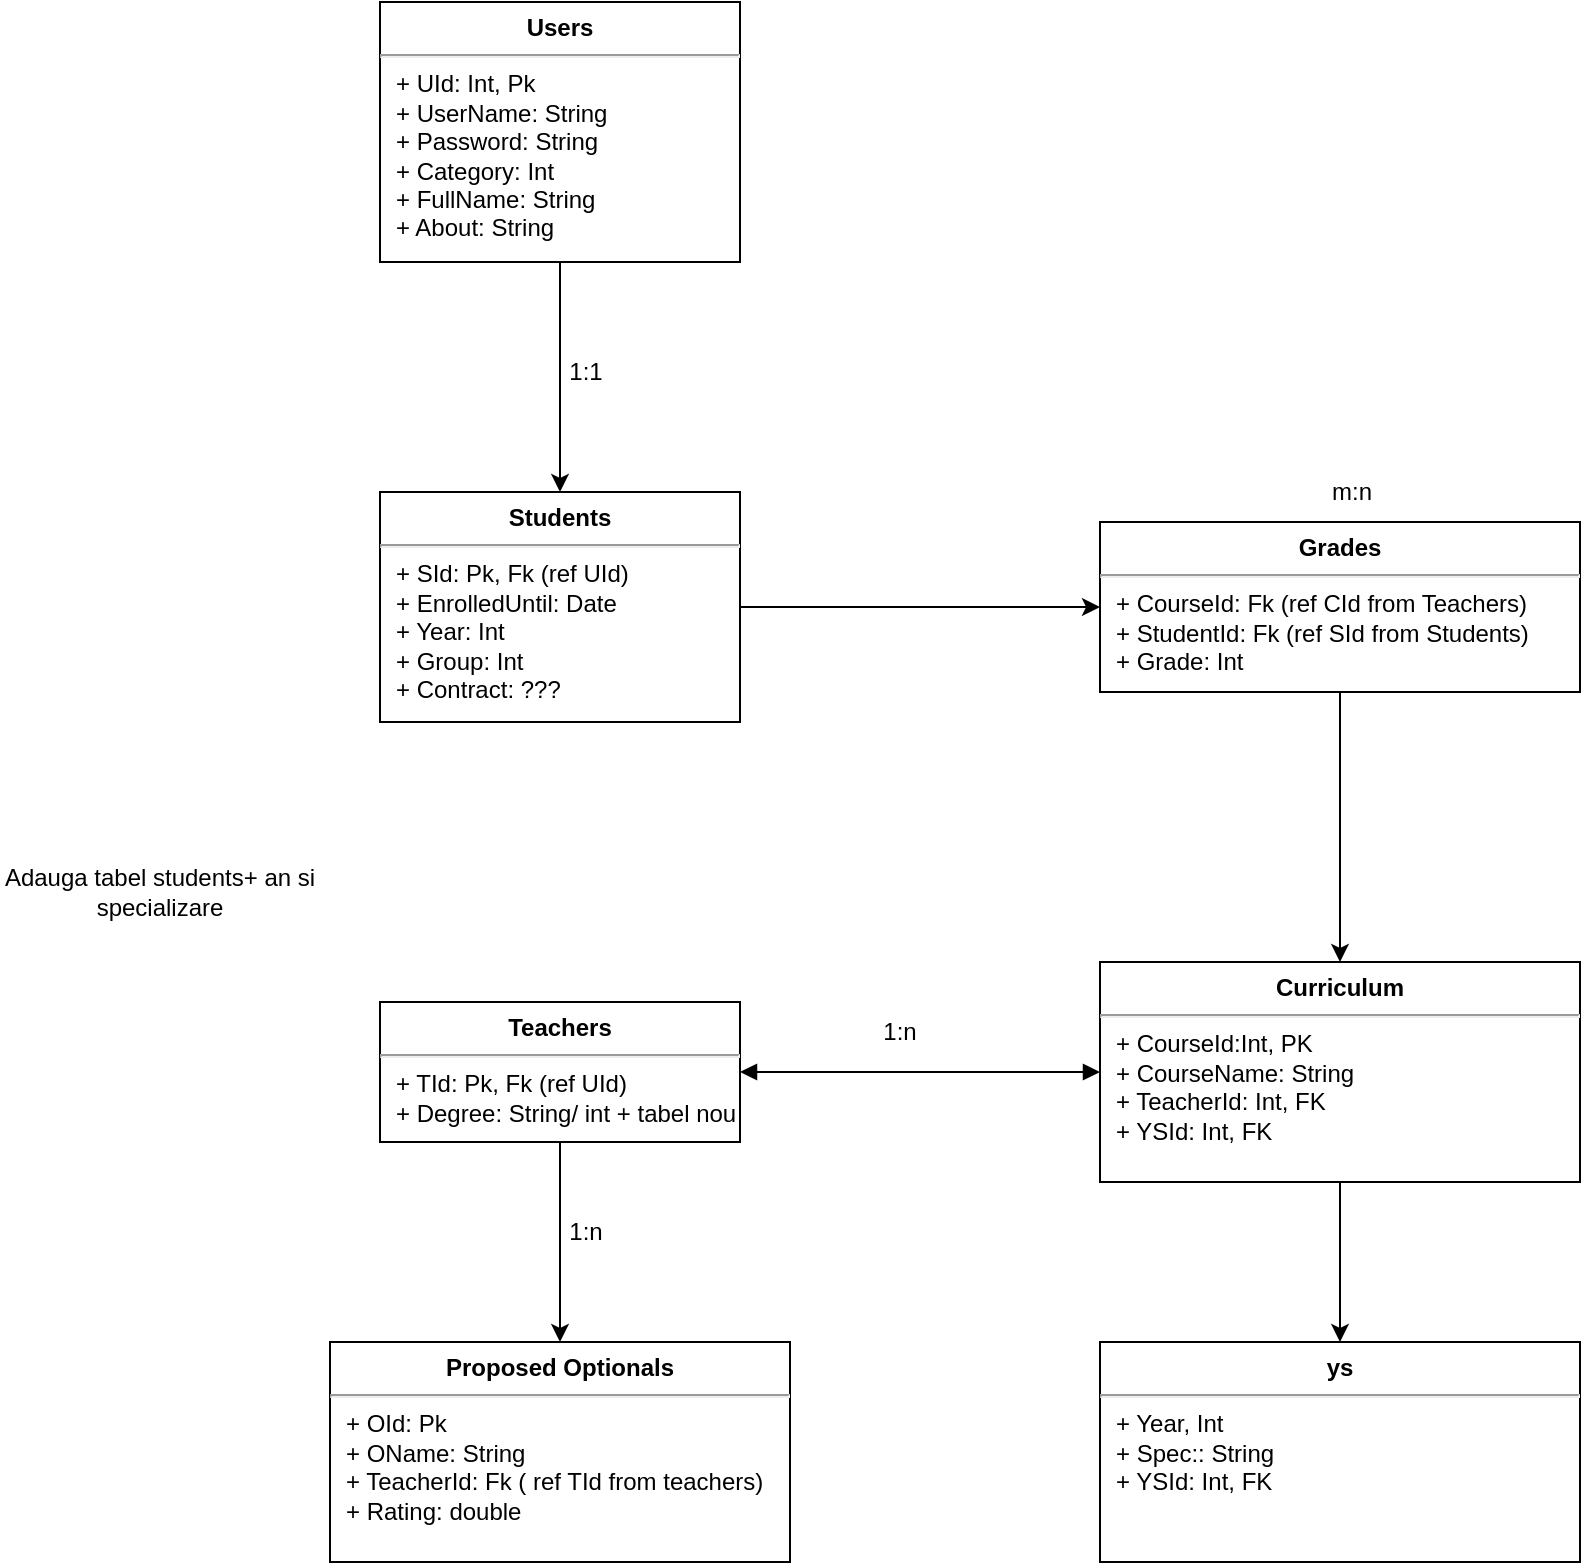 <mxfile version="16.6.8" type="github">
  <diagram name="Page-1" id="efa7a0a1-bf9b-a30e-e6df-94a7791c09e9">
    <mxGraphModel dx="1422" dy="800" grid="1" gridSize="10" guides="1" tooltips="1" connect="1" arrows="1" fold="1" page="1" pageScale="1" pageWidth="826" pageHeight="1169" background="none" math="0" shadow="0">
      <root>
        <mxCell id="0" />
        <mxCell id="1" parent="0" />
        <mxCell id="INz58BHV65iG1LYPoduM-139" style="edgeStyle=orthogonalEdgeStyle;rounded=0;orthogonalLoop=1;jettySize=auto;html=1;entryX=0.5;entryY=0;entryDx=0;entryDy=0;" edge="1" parent="1" source="INz58BHV65iG1LYPoduM-135" target="INz58BHV65iG1LYPoduM-137">
          <mxGeometry relative="1" as="geometry" />
        </mxCell>
        <mxCell id="INz58BHV65iG1LYPoduM-135" value="&lt;p style=&quot;margin: 0px ; margin-top: 6px ; text-align: center&quot;&gt;&lt;b&gt;Users&lt;/b&gt;&lt;/p&gt;&lt;hr&gt;&lt;p style=&quot;margin: 0px ; margin-left: 8px&quot;&gt;+ UId: Int, Pk&lt;br&gt;+ UserName: String&lt;/p&gt;&lt;p style=&quot;margin: 0px ; margin-left: 8px&quot;&gt;+ Password: String&lt;/p&gt;&lt;p style=&quot;margin: 0px ; margin-left: 8px&quot;&gt;+ Category: Int&lt;/p&gt;&lt;p style=&quot;margin: 0px ; margin-left: 8px&quot;&gt;+ FullName: String&lt;/p&gt;&lt;p style=&quot;margin: 0px ; margin-left: 8px&quot;&gt;+ About: String&lt;/p&gt;" style="align=left;overflow=fill;html=1;dropTarget=0;" vertex="1" parent="1">
          <mxGeometry x="310" y="250" width="180" height="130" as="geometry" />
        </mxCell>
        <mxCell id="INz58BHV65iG1LYPoduM-142" style="edgeStyle=orthogonalEdgeStyle;rounded=0;orthogonalLoop=1;jettySize=auto;html=1;" edge="1" parent="1" source="INz58BHV65iG1LYPoduM-137" target="INz58BHV65iG1LYPoduM-141">
          <mxGeometry relative="1" as="geometry">
            <mxPoint x="650" y="560" as="targetPoint" />
          </mxGeometry>
        </mxCell>
        <mxCell id="INz58BHV65iG1LYPoduM-137" value="&lt;p style=&quot;margin: 0px ; margin-top: 6px ; text-align: center&quot;&gt;&lt;b&gt;Students&lt;/b&gt;&lt;/p&gt;&lt;hr&gt;&lt;p style=&quot;margin: 0px ; margin-left: 8px&quot;&gt;+ SId: Pk, Fk (ref UId)&lt;br&gt;+ EnrolledUntil: Date&lt;/p&gt;&lt;p style=&quot;margin: 0px ; margin-left: 8px&quot;&gt;+ Year: Int&lt;/p&gt;&lt;p style=&quot;margin: 0px ; margin-left: 8px&quot;&gt;+ Group: Int&lt;/p&gt;&lt;p style=&quot;margin: 0px ; margin-left: 8px&quot;&gt;+ Contract: ???&lt;/p&gt;" style="align=left;overflow=fill;html=1;dropTarget=0;" vertex="1" parent="1">
          <mxGeometry x="310" y="495" width="180" height="115" as="geometry" />
        </mxCell>
        <mxCell id="INz58BHV65iG1LYPoduM-140" value="1:1" style="text;html=1;strokeColor=none;fillColor=none;align=center;verticalAlign=middle;whiteSpace=wrap;rounded=0;" vertex="1" parent="1">
          <mxGeometry x="383" y="420" width="60" height="30" as="geometry" />
        </mxCell>
        <mxCell id="INz58BHV65iG1LYPoduM-144" style="edgeStyle=orthogonalEdgeStyle;rounded=0;orthogonalLoop=1;jettySize=auto;html=1;" edge="1" parent="1" source="INz58BHV65iG1LYPoduM-141" target="INz58BHV65iG1LYPoduM-143">
          <mxGeometry relative="1" as="geometry" />
        </mxCell>
        <mxCell id="INz58BHV65iG1LYPoduM-141" value="&lt;p style=&quot;margin: 0px ; margin-top: 6px ; text-align: center&quot;&gt;&lt;b&gt;Grades&lt;/b&gt;&lt;/p&gt;&lt;hr&gt;&lt;p style=&quot;margin: 0px ; margin-left: 8px&quot;&gt;+ CourseId: Fk (ref CId from Teachers)&lt;br&gt;+ StudentId: Fk (ref SId from Students)&lt;/p&gt;&lt;p style=&quot;margin: 0px ; margin-left: 8px&quot;&gt;+ Grade: Int&lt;/p&gt;&lt;p style=&quot;margin: 0px ; margin-left: 8px&quot;&gt;&lt;br&gt;&lt;/p&gt;" style="align=left;overflow=fill;html=1;dropTarget=0;" vertex="1" parent="1">
          <mxGeometry x="670" y="510" width="240" height="85" as="geometry" />
        </mxCell>
        <mxCell id="INz58BHV65iG1LYPoduM-155" style="edgeStyle=orthogonalEdgeStyle;rounded=0;orthogonalLoop=1;jettySize=auto;html=1;" edge="1" parent="1" source="INz58BHV65iG1LYPoduM-143" target="INz58BHV65iG1LYPoduM-154">
          <mxGeometry relative="1" as="geometry" />
        </mxCell>
        <mxCell id="INz58BHV65iG1LYPoduM-143" value="&lt;p style=&quot;margin: 0px ; margin-top: 6px ; text-align: center&quot;&gt;&lt;b&gt;Curriculum&lt;/b&gt;&lt;/p&gt;&lt;hr&gt;&lt;p style=&quot;margin: 0px ; margin-left: 8px&quot;&gt;+ CourseId:Int, PK&lt;br&gt;+ CourseName: String&lt;/p&gt;&lt;p style=&quot;margin: 0px ; margin-left: 8px&quot;&gt;+ TeacherId: Int, FK&lt;/p&gt;&lt;p style=&quot;margin: 0px ; margin-left: 8px&quot;&gt;+ YSId: Int, FK&lt;/p&gt;&lt;p style=&quot;margin: 0px ; margin-left: 8px&quot;&gt;&lt;br&gt;&lt;/p&gt;" style="align=left;overflow=fill;html=1;dropTarget=0;" vertex="1" parent="1">
          <mxGeometry x="670" y="730" width="240" height="110" as="geometry" />
        </mxCell>
        <mxCell id="INz58BHV65iG1LYPoduM-145" value="m:n" style="text;html=1;strokeColor=none;fillColor=none;align=center;verticalAlign=middle;whiteSpace=wrap;rounded=0;" vertex="1" parent="1">
          <mxGeometry x="766" y="480" width="60" height="30" as="geometry" />
        </mxCell>
        <mxCell id="INz58BHV65iG1LYPoduM-152" style="edgeStyle=orthogonalEdgeStyle;rounded=0;orthogonalLoop=1;jettySize=auto;html=1;" edge="1" parent="1" source="INz58BHV65iG1LYPoduM-146" target="INz58BHV65iG1LYPoduM-151">
          <mxGeometry relative="1" as="geometry" />
        </mxCell>
        <mxCell id="INz58BHV65iG1LYPoduM-146" value="&lt;p style=&quot;margin: 0px ; margin-top: 6px ; text-align: center&quot;&gt;&lt;b&gt;Teachers&lt;/b&gt;&lt;/p&gt;&lt;hr&gt;&lt;p style=&quot;margin: 0px ; margin-left: 8px&quot;&gt;+ TId: Pk, Fk (ref UId)&lt;br&gt;+ Degree: String/ int + tabel nou&lt;/p&gt;&lt;p style=&quot;margin: 0px ; margin-left: 8px&quot;&gt;&lt;br&gt;&lt;/p&gt;" style="align=left;overflow=fill;html=1;dropTarget=0;" vertex="1" parent="1">
          <mxGeometry x="310" y="750" width="180" height="70" as="geometry" />
        </mxCell>
        <mxCell id="INz58BHV65iG1LYPoduM-149" value="" style="endArrow=block;startArrow=block;endFill=1;startFill=1;html=1;rounded=0;exitX=1;exitY=0.5;exitDx=0;exitDy=0;" edge="1" parent="1" source="INz58BHV65iG1LYPoduM-146" target="INz58BHV65iG1LYPoduM-143">
          <mxGeometry width="160" relative="1" as="geometry">
            <mxPoint x="490" y="764.5" as="sourcePoint" />
            <mxPoint x="650" y="764.5" as="targetPoint" />
          </mxGeometry>
        </mxCell>
        <mxCell id="INz58BHV65iG1LYPoduM-150" value="1:n" style="text;html=1;strokeColor=none;fillColor=none;align=center;verticalAlign=middle;whiteSpace=wrap;rounded=0;" vertex="1" parent="1">
          <mxGeometry x="540" y="750" width="60" height="30" as="geometry" />
        </mxCell>
        <mxCell id="INz58BHV65iG1LYPoduM-151" value="&lt;p style=&quot;margin: 0px ; margin-top: 6px ; text-align: center&quot;&gt;&lt;b&gt;Proposed Optionals&lt;/b&gt;&lt;/p&gt;&lt;hr&gt;&lt;p style=&quot;margin: 0px ; margin-left: 8px&quot;&gt;+ OId: Pk&lt;br&gt;+ OName: String&lt;/p&gt;&lt;p style=&quot;margin: 0px ; margin-left: 8px&quot;&gt;+ TeacherId: Fk ( ref TId from teachers)&lt;br&gt;+ Rating: double&lt;/p&gt;&lt;p style=&quot;margin: 0px ; margin-left: 8px&quot;&gt;&lt;br&gt;&lt;/p&gt;" style="align=left;overflow=fill;html=1;dropTarget=0;" vertex="1" parent="1">
          <mxGeometry x="285" y="920" width="230" height="110" as="geometry" />
        </mxCell>
        <mxCell id="INz58BHV65iG1LYPoduM-153" value="1:n" style="text;html=1;strokeColor=none;fillColor=none;align=center;verticalAlign=middle;whiteSpace=wrap;rounded=0;" vertex="1" parent="1">
          <mxGeometry x="383" y="850" width="60" height="30" as="geometry" />
        </mxCell>
        <mxCell id="INz58BHV65iG1LYPoduM-154" value="&lt;p style=&quot;margin: 0px ; margin-top: 6px ; text-align: center&quot;&gt;&lt;b&gt;ys&lt;/b&gt;&lt;/p&gt;&lt;hr&gt;&lt;p style=&quot;margin: 0px ; margin-left: 8px&quot;&gt;+ Year, Int&lt;br&gt;+ Spec:: String&lt;/p&gt;&lt;p style=&quot;margin: 0px ; margin-left: 8px&quot;&gt;&lt;span&gt;+ YSId: Int, FK&lt;/span&gt;&lt;br&gt;&lt;/p&gt;&lt;p style=&quot;margin: 0px ; margin-left: 8px&quot;&gt;&lt;br&gt;&lt;/p&gt;" style="align=left;overflow=fill;html=1;dropTarget=0;" vertex="1" parent="1">
          <mxGeometry x="670" y="920" width="240" height="110" as="geometry" />
        </mxCell>
        <mxCell id="INz58BHV65iG1LYPoduM-156" value="Adauga tabel students+ an si specializare" style="text;html=1;strokeColor=none;fillColor=none;align=center;verticalAlign=middle;whiteSpace=wrap;rounded=0;" vertex="1" parent="1">
          <mxGeometry x="120" y="620" width="160" height="150" as="geometry" />
        </mxCell>
      </root>
    </mxGraphModel>
  </diagram>
</mxfile>
